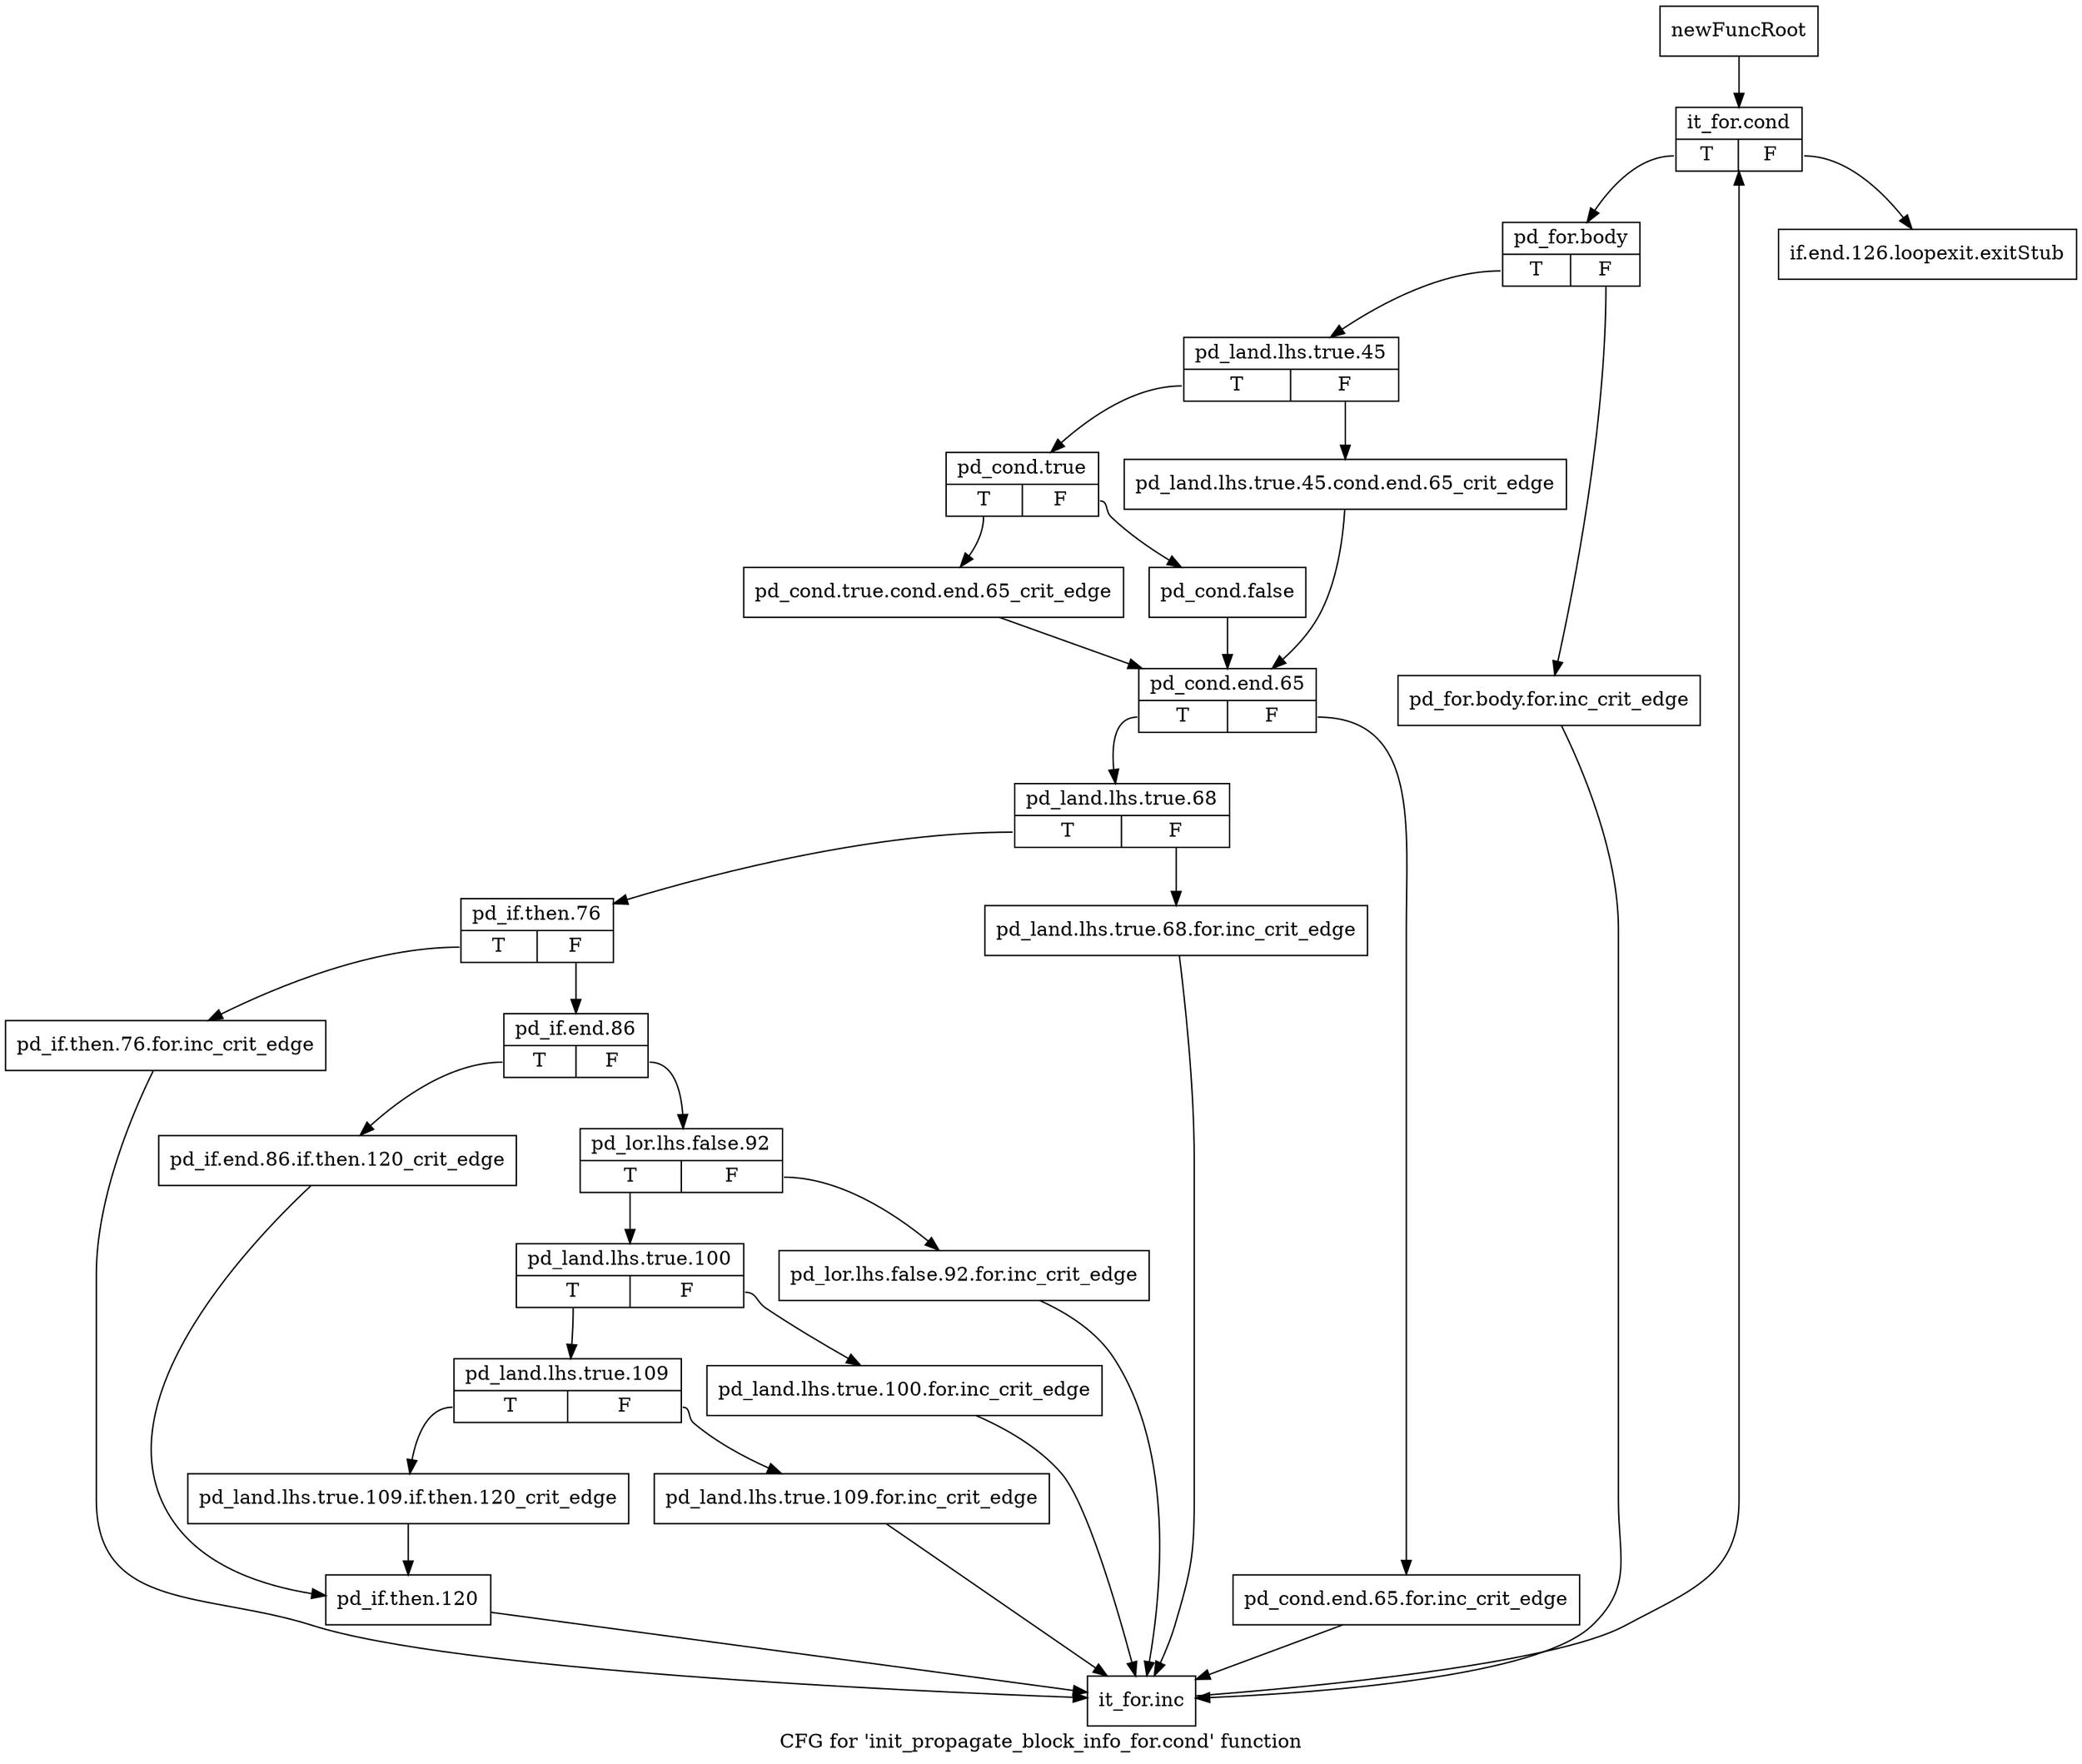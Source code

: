 digraph "CFG for 'init_propagate_block_info_for.cond' function" {
	label="CFG for 'init_propagate_block_info_for.cond' function";

	Node0xaea2630 [shape=record,label="{newFuncRoot}"];
	Node0xaea2630 -> Node0xaea26d0;
	Node0xaea2680 [shape=record,label="{if.end.126.loopexit.exitStub}"];
	Node0xaea26d0 [shape=record,label="{it_for.cond|{<s0>T|<s1>F}}"];
	Node0xaea26d0:s0 -> Node0xaea2720;
	Node0xaea26d0:s1 -> Node0xaea2680;
	Node0xaea2720 [shape=record,label="{pd_for.body|{<s0>T|<s1>F}}"];
	Node0xaea2720:s0 -> Node0xaea27c0;
	Node0xaea2720:s1 -> Node0xaea2770;
	Node0xaea2770 [shape=record,label="{pd_for.body.for.inc_crit_edge}"];
	Node0xaea2770 -> Node0xaea2e50;
	Node0xaea27c0 [shape=record,label="{pd_land.lhs.true.45|{<s0>T|<s1>F}}"];
	Node0xaea27c0:s0 -> Node0xaea2860;
	Node0xaea27c0:s1 -> Node0xaea2810;
	Node0xaea2810 [shape=record,label="{pd_land.lhs.true.45.cond.end.65_crit_edge}"];
	Node0xaea2810 -> Node0xaea2950;
	Node0xaea2860 [shape=record,label="{pd_cond.true|{<s0>T|<s1>F}}"];
	Node0xaea2860:s0 -> Node0xaea2900;
	Node0xaea2860:s1 -> Node0xaea28b0;
	Node0xaea28b0 [shape=record,label="{pd_cond.false}"];
	Node0xaea28b0 -> Node0xaea2950;
	Node0xaea2900 [shape=record,label="{pd_cond.true.cond.end.65_crit_edge}"];
	Node0xaea2900 -> Node0xaea2950;
	Node0xaea2950 [shape=record,label="{pd_cond.end.65|{<s0>T|<s1>F}}"];
	Node0xaea2950:s0 -> Node0xaea29f0;
	Node0xaea2950:s1 -> Node0xaea29a0;
	Node0xaea29a0 [shape=record,label="{pd_cond.end.65.for.inc_crit_edge}"];
	Node0xaea29a0 -> Node0xaea2e50;
	Node0xaea29f0 [shape=record,label="{pd_land.lhs.true.68|{<s0>T|<s1>F}}"];
	Node0xaea29f0:s0 -> Node0xaea2a90;
	Node0xaea29f0:s1 -> Node0xaea2a40;
	Node0xaea2a40 [shape=record,label="{pd_land.lhs.true.68.for.inc_crit_edge}"];
	Node0xaea2a40 -> Node0xaea2e50;
	Node0xaea2a90 [shape=record,label="{pd_if.then.76|{<s0>T|<s1>F}}"];
	Node0xaea2a90:s0 -> Node0xaea2e00;
	Node0xaea2a90:s1 -> Node0xaea2ae0;
	Node0xaea2ae0 [shape=record,label="{pd_if.end.86|{<s0>T|<s1>F}}"];
	Node0xaea2ae0:s0 -> Node0xaea2d60;
	Node0xaea2ae0:s1 -> Node0xaea2b30;
	Node0xaea2b30 [shape=record,label="{pd_lor.lhs.false.92|{<s0>T|<s1>F}}"];
	Node0xaea2b30:s0 -> Node0xaea2bd0;
	Node0xaea2b30:s1 -> Node0xaea2b80;
	Node0xaea2b80 [shape=record,label="{pd_lor.lhs.false.92.for.inc_crit_edge}"];
	Node0xaea2b80 -> Node0xaea2e50;
	Node0xaea2bd0 [shape=record,label="{pd_land.lhs.true.100|{<s0>T|<s1>F}}"];
	Node0xaea2bd0:s0 -> Node0xaea2c70;
	Node0xaea2bd0:s1 -> Node0xaea2c20;
	Node0xaea2c20 [shape=record,label="{pd_land.lhs.true.100.for.inc_crit_edge}"];
	Node0xaea2c20 -> Node0xaea2e50;
	Node0xaea2c70 [shape=record,label="{pd_land.lhs.true.109|{<s0>T|<s1>F}}"];
	Node0xaea2c70:s0 -> Node0xaea2d10;
	Node0xaea2c70:s1 -> Node0xaea2cc0;
	Node0xaea2cc0 [shape=record,label="{pd_land.lhs.true.109.for.inc_crit_edge}"];
	Node0xaea2cc0 -> Node0xaea2e50;
	Node0xaea2d10 [shape=record,label="{pd_land.lhs.true.109.if.then.120_crit_edge}"];
	Node0xaea2d10 -> Node0xaea2db0;
	Node0xaea2d60 [shape=record,label="{pd_if.end.86.if.then.120_crit_edge}"];
	Node0xaea2d60 -> Node0xaea2db0;
	Node0xaea2db0 [shape=record,label="{pd_if.then.120}"];
	Node0xaea2db0 -> Node0xaea2e50;
	Node0xaea2e00 [shape=record,label="{pd_if.then.76.for.inc_crit_edge}"];
	Node0xaea2e00 -> Node0xaea2e50;
	Node0xaea2e50 [shape=record,label="{it_for.inc}"];
	Node0xaea2e50 -> Node0xaea26d0;
}
